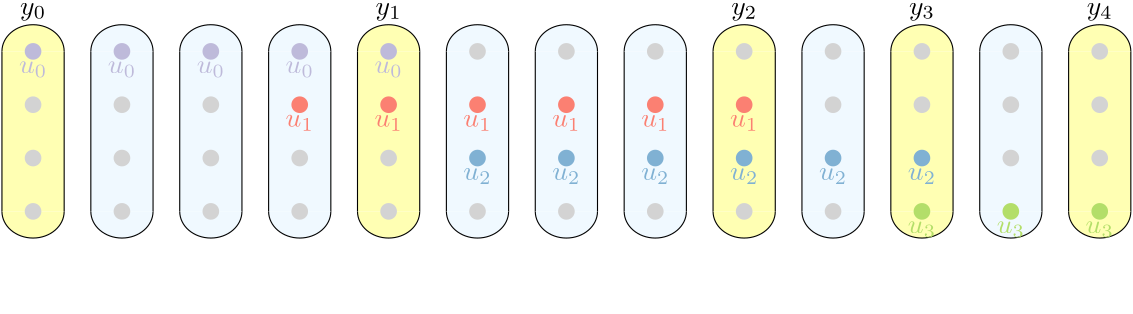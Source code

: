 <?xml version="1.0"?>
<!DOCTYPE ipe SYSTEM "ipe.dtd">
<ipe version="70218" creator="Ipe 7.2.24">
<info created="D:20220808035337" modified="D:20220809165420"/>
<ipestyle name="basic">
<symbol name="arrow/arc(spx)">
<path stroke="sym-stroke" fill="sym-stroke" pen="sym-pen">
0 0 m
-1 0.333 l
-1 -0.333 l
h
</path>
</symbol>
<symbol name="arrow/farc(spx)">
<path stroke="sym-stroke" fill="white" pen="sym-pen">
0 0 m
-1 0.333 l
-1 -0.333 l
h
</path>
</symbol>
<symbol name="arrow/ptarc(spx)">
<path stroke="sym-stroke" fill="sym-stroke" pen="sym-pen">
0 0 m
-1 0.333 l
-0.8 0 l
-1 -0.333 l
h
</path>
</symbol>
<symbol name="arrow/fptarc(spx)">
<path stroke="sym-stroke" fill="white" pen="sym-pen">
0 0 m
-1 0.333 l
-0.8 0 l
-1 -0.333 l
h
</path>
</symbol>
<symbol name="mark/circle(sx)" transformations="translations">
<path fill="sym-stroke">
0.6 0 0 0.6 0 0 e
0.4 0 0 0.4 0 0 e
</path>
</symbol>
<symbol name="mark/disk(sx)" transformations="translations">
<path fill="sym-stroke">
0.6 0 0 0.6 0 0 e
</path>
</symbol>
<symbol name="mark/fdisk(sfx)" transformations="translations">
<group>
<path fill="sym-fill">
0.5 0 0 0.5 0 0 e
</path>
<path fill="sym-stroke" fillrule="eofill">
0.6 0 0 0.6 0 0 e
0.4 0 0 0.4 0 0 e
</path>
</group>
</symbol>
<symbol name="mark/box(sx)" transformations="translations">
<path fill="sym-stroke" fillrule="eofill">
-0.6 -0.6 m
0.6 -0.6 l
0.6 0.6 l
-0.6 0.6 l
h
-0.4 -0.4 m
0.4 -0.4 l
0.4 0.4 l
-0.4 0.4 l
h
</path>
</symbol>
<symbol name="mark/square(sx)" transformations="translations">
<path fill="sym-stroke">
-0.6 -0.6 m
0.6 -0.6 l
0.6 0.6 l
-0.6 0.6 l
h
</path>
</symbol>
<symbol name="mark/fsquare(sfx)" transformations="translations">
<group>
<path fill="sym-fill">
-0.5 -0.5 m
0.5 -0.5 l
0.5 0.5 l
-0.5 0.5 l
h
</path>
<path fill="sym-stroke" fillrule="eofill">
-0.6 -0.6 m
0.6 -0.6 l
0.6 0.6 l
-0.6 0.6 l
h
-0.4 -0.4 m
0.4 -0.4 l
0.4 0.4 l
-0.4 0.4 l
h
</path>
</group>
</symbol>
<symbol name="mark/cross(sx)" transformations="translations">
<group>
<path fill="sym-stroke">
-0.43 -0.57 m
0.57 0.43 l
0.43 0.57 l
-0.57 -0.43 l
h
</path>
<path fill="sym-stroke">
-0.43 0.57 m
0.57 -0.43 l
0.43 -0.57 l
-0.57 0.43 l
h
</path>
</group>
</symbol>
<symbol name="arrow/fnormal(spx)">
<path stroke="sym-stroke" fill="white" pen="sym-pen">
0 0 m
-1 0.333 l
-1 -0.333 l
h
</path>
</symbol>
<symbol name="arrow/pointed(spx)">
<path stroke="sym-stroke" fill="sym-stroke" pen="sym-pen">
0 0 m
-1 0.333 l
-0.8 0 l
-1 -0.333 l
h
</path>
</symbol>
<symbol name="arrow/fpointed(spx)">
<path stroke="sym-stroke" fill="white" pen="sym-pen">
0 0 m
-1 0.333 l
-0.8 0 l
-1 -0.333 l
h
</path>
</symbol>
<symbol name="arrow/linear(spx)">
<path stroke="sym-stroke" pen="sym-pen">
-1 0.333 m
0 0 l
-1 -0.333 l
</path>
</symbol>
<symbol name="arrow/fdouble(spx)">
<path stroke="sym-stroke" fill="white" pen="sym-pen">
0 0 m
-1 0.333 l
-1 -0.333 l
h
-1 0 m
-2 0.333 l
-2 -0.333 l
h
</path>
</symbol>
<symbol name="arrow/double(spx)">
<path stroke="sym-stroke" fill="sym-stroke" pen="sym-pen">
0 0 m
-1 0.333 l
-1 -0.333 l
h
-1 0 m
-2 0.333 l
-2 -0.333 l
h
</path>
</symbol>
<symbol name="arrow/mid-normal(spx)">
<path stroke="sym-stroke" fill="sym-stroke" pen="sym-pen">
0.5 0 m
-0.5 0.333 l
-0.5 -0.333 l
h
</path>
</symbol>
<symbol name="arrow/mid-fnormal(spx)">
<path stroke="sym-stroke" fill="white" pen="sym-pen">
0.5 0 m
-0.5 0.333 l
-0.5 -0.333 l
h
</path>
</symbol>
<symbol name="arrow/mid-pointed(spx)">
<path stroke="sym-stroke" fill="sym-stroke" pen="sym-pen">
0.5 0 m
-0.5 0.333 l
-0.3 0 l
-0.5 -0.333 l
h
</path>
</symbol>
<symbol name="arrow/mid-fpointed(spx)">
<path stroke="sym-stroke" fill="white" pen="sym-pen">
0.5 0 m
-0.5 0.333 l
-0.3 0 l
-0.5 -0.333 l
h
</path>
</symbol>
<symbol name="arrow/mid-double(spx)">
<path stroke="sym-stroke" fill="sym-stroke" pen="sym-pen">
1 0 m
0 0.333 l
0 -0.333 l
h
0 0 m
-1 0.333 l
-1 -0.333 l
h
</path>
</symbol>
<symbol name="arrow/mid-fdouble(spx)">
<path stroke="sym-stroke" fill="white" pen="sym-pen">
1 0 m
0 0.333 l
0 -0.333 l
h
0 0 m
-1 0.333 l
-1 -0.333 l
h
</path>
</symbol>
<anglesize name="22.5 deg" value="22.5"/>
<anglesize name="30 deg" value="30"/>
<anglesize name="45 deg" value="45"/>
<anglesize name="60 deg" value="60"/>
<anglesize name="90 deg" value="90"/>
<arrowsize name="large" value="10"/>
<arrowsize name="small" value="5"/>
<arrowsize name="tiny" value="3"/>
<color name="blue" value="0 0 1"/>
<color name="brown" value="0.647 0.165 0.165"/>
<color name="darkblue" value="0 0 0.545"/>
<color name="darkcyan" value="0 0.545 0.545"/>
<color name="darkgray" value="0.663"/>
<color name="darkgreen" value="0 0.392 0"/>
<color name="darkmagenta" value="0.545 0 0.545"/>
<color name="darkorange" value="1 0.549 0"/>
<color name="darkred" value="0.545 0 0"/>
<color name="gold" value="1 0.843 0"/>
<color name="gray" value="0.745"/>
<color name="green" value="0 1 0"/>
<color name="lightblue" value="0.678 0.847 0.902"/>
<color name="lightcyan" value="0.878 1 1"/>
<color name="lightgray" value="0.827"/>
<color name="lightgreen" value="0.565 0.933 0.565"/>
<color name="lightyellow" value="1 1 0.878"/>
<color name="navy" value="0 0 0.502"/>
<color name="orange" value="1 0.647 0"/>
<color name="pink" value="1 0.753 0.796"/>
<color name="purple" value="0.627 0.125 0.941"/>
<color name="red" value="1 0 0"/>
<color name="seagreen" value="0.18 0.545 0.341"/>
<color name="turquoise" value="0.251 0.878 0.816"/>
<color name="violet" value="0.933 0.51 0.933"/>
<color name="yellow" value="1 1 0"/>
<dashstyle name="dash dot dotted" value="[4 2 1 2 1 2] 0"/>
<dashstyle name="dash dotted" value="[4 2 1 2] 0"/>
<dashstyle name="dashed" value="[4] 0"/>
<dashstyle name="dotted" value="[1 3] 0"/>
<gridsize name="10 pts (~3.5 mm)" value="10"/>
<gridsize name="14 pts (~5 mm)" value="14"/>
<gridsize name="16 pts (~6 mm)" value="16"/>
<gridsize name="20 pts (~7 mm)" value="20"/>
<gridsize name="28 pts (~10 mm)" value="28"/>
<gridsize name="32 pts (~12 mm)" value="32"/>
<gridsize name="4 pts" value="4"/>
<gridsize name="56 pts (~20 mm)" value="56"/>
<gridsize name="8 pts (~3 mm)" value="8"/>
<opacity name="10%" value="0.1"/>
<opacity name="30%" value="0.3"/>
<opacity name="50%" value="0.5"/>
<opacity name="75%" value="0.75"/>
<pen name="fat" value="1.2"/>
<pen name="heavier" value="0.8"/>
<pen name="ultrafat" value="2"/>
<symbolsize name="large" value="5"/>
<symbolsize name="small" value="2"/>
<symbolsize name="tiny" value="1.1"/>
<textsize name="Huge" value="\Huge"/>
<textsize name="LARGE" value="\LARGE"/>
<textsize name="Large" value="\Large"/>
<textsize name="footnote" value="\footnotesize"/>
<textsize name="huge" value="\huge"/>
<textsize name="large" value="\large"/>
<textsize name="small" value="\small"/>
<textsize name="tiny" value="\tiny"/>
<textstyle name="center" begin="\begin{center}" end="\end{center}"/>
<textstyle name="item" begin="\begin{itemize}\item{}" end="\end{itemize}"/>
<textstyle name="itemize" begin="\begin{itemize}" end="\end{itemize}"/>
<tiling name="falling" angle="-60" step="4" width="1"/>
<tiling name="rising" angle="30" step="4" width="1"/>
</ipestyle>
<ipestyle name="brew">
<color name="aliceblue" value="0.941 0.973 1"/>
<color name="brew1" value="0.552 0.827 0.78"/>
<color name="brew2" value="1 1 0.701"/>
<color name="brew3" value="0.745 0.729 0.854"/>
<color name="brew4" value="0.984 0.501 0.447"/>
<color name="brew5" value="0.501 0.694 0.827"/>
<color name="brew6" value="0.992 0.705 0.384"/>
<color name="brew7" value="0.701 0.87 0.411"/>
<color name="brew8" value="0.988 0.803 0.898"/>
</ipestyle>
<page>
<layer name="u_0...u_p"/>
<layer name="P"/>
<layer name="gamma"/>
<layer name="disappearing"/>
<layer name="alpha"/>
<view layers="u_0...u_p P gamma disappearing" active="gamma"/>
<view layers="u_0...u_p P gamma alpha" active="disappearing"/>
<group layer="P" matrix="1 0 0 0.6 384 269.867">
<path matrix="0.7 0 0 1 28.8 0" stroke="black" fill="brew2">
80 640 m
16 0 0 16 96 640 112 640 a
</path>
<path matrix="0.7 0 0 1 28.8 0" stroke="black" fill="brew2">
112 736 m
16 0 0 16 96 736 80 736 a
</path>
<path matrix="0.7 0 0 1 28.8 0" fill="brew2">
80 736 m
80 640 l
112 640 l
112 736 l
h
</path>
<path stroke="black" fill="brew2">
84.8 640 m
84.8 736 l
</path>
<path stroke="black" fill="brew2">
107.2 736 m
107.2 640 l
</path>
</group>
<group matrix="1 0 0 0.6 352 269.867">
<path matrix="0.7 0 0 1 28.8 0" stroke="black" fill="aliceblue">
80 640 m
16 0 0 16 96 640 112 640 a
</path>
<path matrix="0.7 0 0 1 28.8 0" stroke="black" fill="aliceblue">
112 736 m
16 0 0 16 96 736 80 736 a
</path>
<path matrix="0.7 0 0 1 28.8 0" fill="aliceblue">
80 736 m
80 640 l
112 640 l
112 736 l
h
</path>
<path stroke="black" fill="aliceblue">
84.8 640 m
84.8 736 l
</path>
<path stroke="black" fill="aliceblue">
107.2 736 m
107.2 640 l
</path>
</group>
<group matrix="1 0 0 0.6 320 269.867">
<path matrix="0.7 0 0 1 28.8 0" stroke="black" fill="brew2">
80 640 m
16 0 0 16 96 640 112 640 a
</path>
<path matrix="0.7 0 0 1 28.8 0" stroke="black" fill="brew2">
112 736 m
16 0 0 16 96 736 80 736 a
</path>
<path matrix="0.7 0 0 1 28.8 0" fill="brew2">
80 736 m
80 640 l
112 640 l
112 736 l
h
</path>
<path stroke="black" fill="brew2">
84.8 640 m
84.8 736 l
</path>
<path stroke="black" fill="brew2">
107.2 736 m
107.2 640 l
</path>
</group>
<group matrix="1 0 0 0.6 288 269.867">
<path matrix="0.7 0 0 1 28.8 0" stroke="black" fill="aliceblue">
80 640 m
16 0 0 16 96 640 112 640 a
</path>
<path matrix="0.7 0 0 1 28.8 0" stroke="black" fill="aliceblue">
112 736 m
16 0 0 16 96 736 80 736 a
</path>
<path matrix="0.7 0 0 1 28.8 0" fill="aliceblue">
80 736 m
80 640 l
112 640 l
112 736 l
h
</path>
<path stroke="black" fill="aliceblue">
84.8 640 m
84.8 736 l
</path>
<path stroke="black" fill="aliceblue">
107.2 736 m
107.2 640 l
</path>
</group>
<group matrix="1 0 0 0.6 256 269.867">
<path matrix="0.7 0 0 1 28.8 0" stroke="black" fill="brew2">
80 640 m
16 0 0 16 96 640 112 640 a
</path>
<path matrix="0.7 0 0 1 28.8 0" stroke="black" fill="brew2">
112 736 m
16 0 0 16 96 736 80 736 a
</path>
<path matrix="0.7 0 0 1 28.8 0" fill="brew2">
80 736 m
80 640 l
112 640 l
112 736 l
h
</path>
<path stroke="black" fill="brew2">
84.8 640 m
84.8 736 l
</path>
<path stroke="black" fill="brew2">
107.2 736 m
107.2 640 l
</path>
</group>
<group matrix="1 0 0 0.6 224 269.867">
<path matrix="0.7 0 0 1 28.8 0" stroke="black" fill="aliceblue">
80 640 m
16 0 0 16 96 640 112 640 a
</path>
<path matrix="0.7 0 0 1 28.8 0" stroke="black" fill="aliceblue">
112 736 m
16 0 0 16 96 736 80 736 a
</path>
<path matrix="0.7 0 0 1 28.8 0" fill="aliceblue">
80 736 m
80 640 l
112 640 l
112 736 l
h
</path>
<path stroke="black" fill="aliceblue">
84.8 640 m
84.8 736 l
</path>
<path stroke="black" fill="aliceblue">
107.2 736 m
107.2 640 l
</path>
</group>
<group matrix="1 0 0 0.6 192 269.867">
<path matrix="0.7 0 0 1 28.8 0" stroke="black" fill="aliceblue">
80 640 m
16 0 0 16 96 640 112 640 a
</path>
<path matrix="0.7 0 0 1 28.8 0" stroke="black" fill="aliceblue">
112 736 m
16 0 0 16 96 736 80 736 a
</path>
<path matrix="0.7 0 0 1 28.8 0" fill="aliceblue">
80 736 m
80 640 l
112 640 l
112 736 l
h
</path>
<path stroke="black" fill="aliceblue">
84.8 640 m
84.8 736 l
</path>
<path stroke="black" fill="aliceblue">
107.2 736 m
107.2 640 l
</path>
</group>
<group matrix="1 0 0 0.6 160 269.867">
<path matrix="0.7 0 0 1 28.8 0" stroke="black" fill="aliceblue">
80 640 m
16 0 0 16 96 640 112 640 a
</path>
<path matrix="0.7 0 0 1 28.8 0" stroke="black" fill="aliceblue">
112 736 m
16 0 0 16 96 736 80 736 a
</path>
<path matrix="0.7 0 0 1 28.8 0" fill="aliceblue">
80 736 m
80 640 l
112 640 l
112 736 l
h
</path>
<path stroke="black" fill="aliceblue">
84.8 640 m
84.8 736 l
</path>
<path stroke="black" fill="aliceblue">
107.2 736 m
107.2 640 l
</path>
</group>
<group matrix="1 0 0 0.6 128 269.867">
<path matrix="0.7 0 0 1 28.8 0" stroke="black" fill="brew2">
80 640 m
16 0 0 16 96 640 112 640 a
</path>
<path matrix="0.7 0 0 1 28.8 0" stroke="black" fill="brew2">
112 736 m
16 0 0 16 96 736 80 736 a
</path>
<path matrix="0.7 0 0 1 28.8 0" fill="brew2">
80 736 m
80 640 l
112 640 l
112 736 l
h
</path>
<path stroke="black" fill="brew2">
84.8 640 m
84.8 736 l
</path>
<path stroke="black" fill="brew2">
107.2 736 m
107.2 640 l
</path>
</group>
<group matrix="1 0 0 0.6 96 269.867">
<path matrix="0.7 0 0 1 28.8 0" stroke="black" fill="aliceblue">
80 640 m
16 0 0 16 96 640 112 640 a
</path>
<path matrix="0.7 0 0 1 28.8 0" stroke="black" fill="aliceblue">
112 736 m
16 0 0 16 96 736 80 736 a
</path>
<path matrix="0.7 0 0 1 28.8 0" fill="aliceblue">
80 736 m
80 640 l
112 640 l
112 736 l
h
</path>
<path stroke="black" fill="aliceblue">
84.8 640 m
84.8 736 l
</path>
<path stroke="black" fill="aliceblue">
107.2 736 m
107.2 640 l
</path>
</group>
<group matrix="1 0 0 0.6 64 269.867">
<path matrix="0.7 0 0 1 28.8 0" stroke="black" fill="aliceblue">
80 640 m
16 0 0 16 96 640 112 640 a
</path>
<path matrix="0.7 0 0 1 28.8 0" stroke="black" fill="aliceblue">
112 736 m
16 0 0 16 96 736 80 736 a
</path>
<path matrix="0.7 0 0 1 28.8 0" fill="aliceblue">
80 736 m
80 640 l
112 640 l
112 736 l
h
</path>
<path stroke="black" fill="aliceblue">
84.8 640 m
84.8 736 l
</path>
<path stroke="black" fill="aliceblue">
107.2 736 m
107.2 640 l
</path>
</group>
<group matrix="1 0 0 0.6 32 269.867">
<path matrix="0.7 0 0 1 28.8 0" stroke="black" fill="aliceblue">
80 640 m
16 0 0 16 96 640 112 640 a
</path>
<path matrix="0.7 0 0 1 28.8 0" stroke="black" fill="aliceblue">
112 736 m
16 0 0 16 96 736 80 736 a
</path>
<path matrix="0.7 0 0 1 28.8 0" fill="aliceblue">
80 736 m
80 640 l
112 640 l
112 736 l
h
</path>
<path stroke="black" fill="aliceblue">
84.8 640 m
84.8 736 l
</path>
<path stroke="black" fill="aliceblue">
107.2 736 m
107.2 640 l
</path>
</group>
<group matrix="1 0 0 0.6 0 269.867">
<path matrix="0.7 0 0 1 28.8 0" stroke="black" fill="brew2">
80 640 m
16 0 0 16 96 640 112 640 a
</path>
<path matrix="0.7 0 0 1 28.8 0" stroke="black" fill="brew2">
112 736 m
16 0 0 16 96 736 80 736 a
</path>
<path matrix="0.7 0 0 1 28.8 0" fill="brew2">
80 736 m
80 640 l
112 640 l
112 736 l
h
</path>
<path stroke="black" fill="brew2">
84.8 640 m
84.8 736 l
</path>
<path stroke="black" fill="brew2">
107.2 736 m
107.2 640 l
</path>
</group>
<use layer="disappearing" matrix="1 0 0 0.6 0 269.867" name="mark/disk(sx)" pos="128 736" size="large" stroke="brew3"/>
<use matrix="1 0 0 0.6 0 269.867" name="mark/disk(sx)" pos="160 736" size="large" stroke="brew3"/>
<use matrix="1 0 0 0.6 0 269.867" name="mark/disk(sx)" pos="192 736" size="large" stroke="brew3"/>
<use matrix="1 0 0 0.6 0 269.867" name="mark/disk(sx)" pos="224 736" size="large" stroke="brew3"/>
<use layer="u_0...u_p" matrix="1 0 0 0.6 0 269.867" name="mark/disk(sx)" pos="192 704" size="large" stroke="brew4"/>
<use layer="disappearing" matrix="1 0 0 0.6 0 269.867" name="mark/disk(sx)" pos="224 704" size="large" stroke="brew4"/>
<use matrix="1 0 0 0.6 0 269.867" name="mark/disk(sx)" pos="256 704" size="large" stroke="brew4"/>
<use matrix="1 0 0 0.6 0 269.867" name="mark/disk(sx)" pos="288 704" size="large" stroke="brew4"/>
<use matrix="1 0 0 0.6 0 269.867" name="mark/disk(sx)" pos="320 704" size="large" stroke="brew4"/>
<use matrix="1 0 0 0.6 0 269.867" name="mark/disk(sx)" pos="352 704" size="large" stroke="brew4"/>
<use layer="u_0...u_p" matrix="1 0 0 0.6 0 269.867" name="mark/disk(sx)" pos="256 672" size="large" stroke="brew5"/>
<use matrix="1 0 0 0.6 0 269.867" name="mark/disk(sx)" pos="288 672" size="large" stroke="brew5"/>
<use matrix="1 0 0 0.6 0 269.867" name="mark/disk(sx)" pos="320 672" size="large" stroke="brew5"/>
<use layer="disappearing" matrix="1 0 0 0.6 0 269.867" name="mark/disk(sx)" pos="352 672" size="large" stroke="brew5"/>
<use matrix="1 0 0 0.6 0 269.867" name="mark/disk(sx)" pos="384 672" size="large" stroke="brew5"/>
<use matrix="1 0 0 0.6 0 269.867" name="mark/disk(sx)" pos="416 672" size="large" stroke="brew5"/>
<use matrix="1 0 0 0.6 0 269.867" name="mark/disk(sx)" pos="416 640" size="large" stroke="brew7"/>
<use matrix="1 0 0 0.6 0 269.867" name="mark/disk(sx)" pos="448 640" size="large" stroke="brew7"/>
<use matrix="1 0 0 0.6 0 269.867" name="mark/disk(sx)" pos="480 640" size="large" stroke="brew7"/>
<use matrix="1 0 0 0.6 0 269.867" name="mark/disk(sx)" pos="96 736" size="large" stroke="brew3"/>
<text layer="P" matrix="1 0 0 0.6 0 263.867" transformations="translations" pos="96 768" stroke="black" type="label" width="9.354" height="4.297" depth="1.93" halign="center" valign="baseline" style="math">y_0</text>
<text matrix="1 0 0 0.6 128 263.867" transformations="translations" pos="96 768" stroke="black" type="label" width="9.354" height="4.297" depth="1.93" halign="center" valign="baseline" style="math">y_1</text>
<text matrix="1 0 0 0.6 256 263.867" transformations="translations" pos="96 768" stroke="black" type="label" width="9.354" height="4.297" depth="1.93" halign="center" valign="baseline" style="math">y_2</text>
<text matrix="1 0 0 0.6 384 263.867" transformations="translations" pos="96 768" stroke="black" type="label" width="9.354" height="4.297" depth="1.93" halign="center" valign="baseline" style="math">y_4</text>
<text layer="disappearing" matrix="1 0 0 0.6 0 275.867" transformations="translations" pos="96 720" stroke="brew3" type="label" width="10.173" height="4.294" depth="1.49" halign="center" valign="top" style="math">u_0</text>
<text matrix="1 0 0 0.6 32 275.867" transformations="translations" pos="96 720" stroke="brew3" type="label" width="10.173" height="4.294" depth="1.49" halign="center" valign="top" style="math">u_0</text>
<text matrix="1 0 0 0.6 64 275.867" transformations="translations" pos="96 720" stroke="brew3" type="label" width="10.173" height="4.294" depth="1.49" halign="center" valign="top" style="math">u_0</text>
<text matrix="1 0 0 0.6 96 275.867" transformations="translations" pos="96 720" stroke="brew3" type="label" width="10.173" height="4.294" depth="1.49" halign="center" valign="top" style="math">u_0</text>
<text matrix="1 0 0 0.6 128 275.867" transformations="translations" pos="96 720" stroke="brew3" type="label" width="10.173" height="4.294" depth="1.49" halign="center" valign="top" style="math">u_0</text>
<text layer="u_0...u_p" matrix="1 0 0 0.6 96 256.667" transformations="translations" pos="96 720" stroke="brew4" type="label" width="10.173" height="4.294" depth="1.49" halign="center" valign="top" style="math">u_1</text>
<text layer="disappearing" matrix="1 0 0 0.6 128 256.667" transformations="translations" pos="96 720" stroke="brew4" type="label" width="10.173" height="4.294" depth="1.49" halign="center" valign="top" style="math">u_1</text>
<text matrix="1 0 0 0.6 160 256.667" transformations="translations" pos="96 720" stroke="brew4" type="label" width="10.173" height="4.294" depth="1.49" halign="center" valign="top" style="math">u_1</text>
<text matrix="1 0 0 0.6 192 256.667" transformations="translations" pos="96 720" stroke="brew4" type="label" width="10.173" height="4.294" depth="1.49" halign="center" valign="top" style="math">u_1</text>
<text matrix="1 0 0 0.6 224 256.667" transformations="translations" pos="96 720" stroke="brew4" type="label" width="10.173" height="4.294" depth="1.49" halign="center" valign="top" style="math">u_1</text>
<text matrix="1 0 0 0.6 256 256.667" transformations="translations" pos="96 720" stroke="brew4" type="label" width="10.173" height="4.294" depth="1.49" halign="center" valign="top" style="math">u_1</text>
<text layer="u_0...u_p" matrix="1 0 0 0.6 160 237.467" transformations="translations" pos="96 720" stroke="brew5" type="label" width="10.173" height="4.294" depth="1.49" halign="center" valign="top" style="math">u_2</text>
<text matrix="1 0 0 0.6 192 237.467" transformations="translations" pos="96 720" stroke="brew5" type="label" width="10.173" height="4.294" depth="1.49" halign="center" valign="top" style="math">u_2</text>
<text matrix="1 0 0 0.6 224 237.467" transformations="translations" pos="96 720" stroke="brew5" type="label" width="10.173" height="4.294" depth="1.49" halign="center" valign="top" style="math">u_2</text>
<text layer="disappearing" matrix="1 0 0 0.6 256 237.467" transformations="translations" pos="96 720" stroke="brew5" type="label" width="10.173" height="4.294" depth="1.49" halign="center" valign="top" style="math">u_2</text>
<text matrix="1 0 0 0.6 288 237.467" transformations="translations" pos="96 720" stroke="brew5" type="label" width="10.173" height="4.294" depth="1.49" halign="center" valign="top" style="math">u_2</text>
<text matrix="1 0 0 0.6 320 237.467" transformations="translations" pos="96 720" stroke="brew5" type="label" width="10.173" height="4.294" depth="1.49" halign="center" valign="top" style="math">u_2</text>
<text matrix="1 0 0 0.6 320 218.267" transformations="translations" pos="96 720" stroke="brew7" type="label" width="10.173" height="4.294" depth="1.49" halign="center" valign="top" style="math">u_3</text>
<text matrix="1 0 0 0.6 352 218.267" transformations="translations" pos="96 720" stroke="brew7" type="label" width="10.173" height="4.294" depth="1.49" halign="center" valign="top" style="math">u_3</text>
<text matrix="1 0 0 0.6 384 218.267" transformations="translations" pos="96 720" stroke="brew7" type="label" width="10.173" height="4.294" depth="1.49" halign="center" valign="top" style="math">u_3</text>
<text layer="P" matrix="1 0 0 0.6 320 263.867" transformations="translations" pos="96 768" stroke="black" type="label" width="9.354" height="4.297" depth="1.93" halign="center" valign="baseline" style="math">y_3</text>
<use layer="gamma" matrix="1 0 0 0.6 0 269.867" name="mark/disk(sx)" pos="96 704" size="large" stroke="lightgray"/>
<use matrix="1 0 0 0.6 0 269.867" name="mark/disk(sx)" pos="128 704" size="large" stroke="lightgray"/>
<use matrix="1 0 0 0.6 0 269.867" name="mark/disk(sx)" pos="256 736" size="large" stroke="lightgray"/>
<use matrix="1 0 0 0.6 0 269.867" name="mark/disk(sx)" pos="288 736" size="large" stroke="lightgray"/>
<use matrix="1 0 0 0.6 0 269.867" name="mark/disk(sx)" pos="320 736" size="large" stroke="lightgray"/>
<use matrix="1 0 0 0.6 0 269.867" name="mark/disk(sx)" pos="96 672" size="large" stroke="lightgray"/>
<use matrix="1 0 0 0.6 0 269.867" name="mark/disk(sx)" pos="128 672" size="large" stroke="lightgray"/>
<use matrix="1 0 0 0.6 0 269.867" name="mark/disk(sx)" pos="160 672" size="large" stroke="lightgray"/>
<use matrix="1 0 0 0.6 0 269.867" name="mark/disk(sx)" pos="192 672" size="large" stroke="lightgray"/>
<use matrix="1 0 0 0.6 0 269.867" name="mark/disk(sx)" pos="224 672" size="large" stroke="lightgray"/>
<use matrix="1 0 0 0.6 0 269.867" name="mark/disk(sx)" pos="384 640" size="large" stroke="lightgray"/>
<use matrix="1 0 0 0.6 0 269.867" name="mark/disk(sx)" pos="352 640" size="large" stroke="lightgray"/>
<use matrix="1 0 0 0.6 0 269.867" name="mark/disk(sx)" pos="320 640" size="large" stroke="lightgray"/>
<use matrix="1 0 0 0.6 0 269.867" name="mark/disk(sx)" pos="288 640" size="large" stroke="lightgray"/>
<use matrix="1 0 0 0.6 0 269.867" name="mark/disk(sx)" pos="256 640" size="large" stroke="lightgray"/>
<use matrix="1 0 0 0.6 0 269.867" name="mark/disk(sx)" pos="224 640" size="large" stroke="lightgray"/>
<use matrix="1 0 0 0.6 0 269.867" name="mark/disk(sx)" pos="192 640" size="large" stroke="lightgray"/>
<use matrix="1 0 0 0.6 0 269.867" name="mark/disk(sx)" pos="160 640" size="large" stroke="lightgray"/>
<use matrix="1 0 0 0.6 0 269.867" name="mark/disk(sx)" pos="128 640" size="large" stroke="lightgray"/>
<use matrix="1 0 0 0.6 0 269.867" name="mark/disk(sx)" pos="96 640" size="large" stroke="lightgray"/>
<use matrix="1 0 0 0.6 0 269.867" name="mark/disk(sx)" pos="352 736" size="large" stroke="lightgray"/>
<use matrix="1 0 0 0.6 0 269.867" name="mark/disk(sx)" pos="384 736" size="large" stroke="lightgray"/>
<use matrix="1 0 0 0.6 0 269.867" name="mark/disk(sx)" pos="416 736" size="large" stroke="lightgray"/>
<use matrix="1 0 0 0.6 0 269.867" name="mark/disk(sx)" pos="448 736" size="large" stroke="lightgray"/>
<use matrix="1 0 0 0.6 0 269.867" name="mark/disk(sx)" pos="480 736" size="large" stroke="lightgray"/>
<use matrix="1 0 0 0.6 0 269.867" name="mark/disk(sx)" pos="480 704" size="large" stroke="lightgray"/>
<use matrix="1 0 0 0.6 0 269.867" name="mark/disk(sx)" pos="448 704" size="large" stroke="lightgray"/>
<use matrix="1 0 0 0.6 0 269.867" name="mark/disk(sx)" pos="416 704" size="large" stroke="lightgray"/>
<use matrix="1 0 0 0.6 0 269.867" name="mark/disk(sx)" pos="384 704" size="large" stroke="lightgray"/>
<use matrix="1 0 0 0.6 0 269.867" name="mark/disk(sx)" pos="448 672" size="large" stroke="lightgray"/>
<use matrix="1 0 0 0.6 0 269.867" name="mark/disk(sx)" pos="480 672" size="large" stroke="lightgray"/>
<use matrix="1 0 0 0.6 0 269.867" name="mark/disk(sx)" pos="160 704" size="large" stroke="lightgray"/>
<path layer="alpha" matrix="1 0 0 0.6 0 269.867" stroke="black">
88 616 m
88 608 l
232 608 l
232 616 l
</path>
<text matrix="1 0 0 0.6 64 172.067" transformations="translations" pos="96 768" stroke="black" type="label" width="12.302" height="7.493" depth="2.47" halign="center" valign="top" style="math">G&apos;_1</text>
<path matrix="1 0 0 0.6 0 269.867" stroke="black">
216 616 m
216 600 l
360 600 l
360 616 l
</path>
<text matrix="1 0 0 0.6 200 167.267" transformations="translations" pos="96 768" stroke="black" type="label" width="12.302" height="7.493" depth="2.47" halign="center" valign="top" style="math">G&apos;_2</text>
<path matrix="1 0 0 0.6 0 269.867" stroke="black">
344 616 m
344 608 l
424 608 l
424 616 l
</path>
<text matrix="1 0 0 0.6 288 172.067" transformations="translations" pos="96 768" stroke="black" type="label" width="12.302" height="7.493" depth="2.47" halign="center" valign="top" style="math">G&apos;_3</text>
<path matrix="1 0 0 0.6 0 269.867" stroke="black">
408 616 m
408 600 l
488 600 l
488 616 l
</path>
<text matrix="1 0 0 0.6 352 167.267" transformations="translations" pos="96 768" stroke="black" type="label" width="12.302" height="7.493" depth="2.47" halign="center" valign="top" style="math">G&apos;_4</text>
</page>
</ipe>
